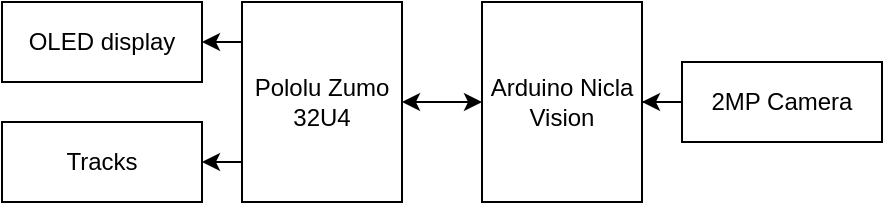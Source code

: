 <mxfile version="21.2.8" type="device">
  <diagram name="architecture-level-0" id="JjuOE3DOjDeLsN0qBT10">
    <mxGraphModel dx="566" dy="347" grid="1" gridSize="10" guides="1" tooltips="1" connect="1" arrows="1" fold="1" page="1" pageScale="1" pageWidth="850" pageHeight="1100" math="0" shadow="0">
      <root>
        <mxCell id="0" />
        <mxCell id="1" parent="0" />
        <mxCell id="8eRd1MbYxd4dPG-S6lUb-1" value="Arduino Nicla Vision" style="rounded=0;whiteSpace=wrap;html=1;" vertex="1" parent="1">
          <mxGeometry x="280" y="40" width="80" height="100" as="geometry" />
        </mxCell>
        <mxCell id="8eRd1MbYxd4dPG-S6lUb-8" value="" style="edgeStyle=orthogonalEdgeStyle;rounded=0;orthogonalLoop=1;jettySize=auto;html=1;" edge="1" parent="1" source="8eRd1MbYxd4dPG-S6lUb-2" target="8eRd1MbYxd4dPG-S6lUb-4">
          <mxGeometry relative="1" as="geometry">
            <Array as="points">
              <mxPoint x="150" y="60" />
              <mxPoint x="150" y="60" />
            </Array>
          </mxGeometry>
        </mxCell>
        <mxCell id="8eRd1MbYxd4dPG-S6lUb-9" style="edgeStyle=orthogonalEdgeStyle;rounded=0;orthogonalLoop=1;jettySize=auto;html=1;" edge="1" parent="1" source="8eRd1MbYxd4dPG-S6lUb-2" target="8eRd1MbYxd4dPG-S6lUb-3">
          <mxGeometry relative="1" as="geometry">
            <Array as="points">
              <mxPoint x="150" y="120" />
              <mxPoint x="150" y="120" />
            </Array>
          </mxGeometry>
        </mxCell>
        <mxCell id="8eRd1MbYxd4dPG-S6lUb-10" style="edgeStyle=orthogonalEdgeStyle;rounded=0;orthogonalLoop=1;jettySize=auto;html=1;startArrow=classic;startFill=1;" edge="1" parent="1" source="8eRd1MbYxd4dPG-S6lUb-2" target="8eRd1MbYxd4dPG-S6lUb-1">
          <mxGeometry relative="1" as="geometry" />
        </mxCell>
        <mxCell id="8eRd1MbYxd4dPG-S6lUb-2" value="Pololu Zumo 32U4" style="rounded=0;whiteSpace=wrap;html=1;" vertex="1" parent="1">
          <mxGeometry x="160" y="40" width="80" height="100" as="geometry" />
        </mxCell>
        <mxCell id="8eRd1MbYxd4dPG-S6lUb-3" value="Tracks" style="rounded=0;whiteSpace=wrap;html=1;" vertex="1" parent="1">
          <mxGeometry x="40" y="100" width="100" height="40" as="geometry" />
        </mxCell>
        <mxCell id="8eRd1MbYxd4dPG-S6lUb-4" value="OLED display" style="rounded=0;whiteSpace=wrap;html=1;" vertex="1" parent="1">
          <mxGeometry x="40" y="40" width="100" height="40" as="geometry" />
        </mxCell>
        <mxCell id="8eRd1MbYxd4dPG-S6lUb-13" style="edgeStyle=orthogonalEdgeStyle;rounded=0;orthogonalLoop=1;jettySize=auto;html=1;" edge="1" parent="1" source="8eRd1MbYxd4dPG-S6lUb-6" target="8eRd1MbYxd4dPG-S6lUb-1">
          <mxGeometry relative="1" as="geometry" />
        </mxCell>
        <mxCell id="8eRd1MbYxd4dPG-S6lUb-6" value="2MP Camera" style="rounded=0;whiteSpace=wrap;html=1;" vertex="1" parent="1">
          <mxGeometry x="380" y="70" width="100" height="40" as="geometry" />
        </mxCell>
      </root>
    </mxGraphModel>
  </diagram>
</mxfile>
